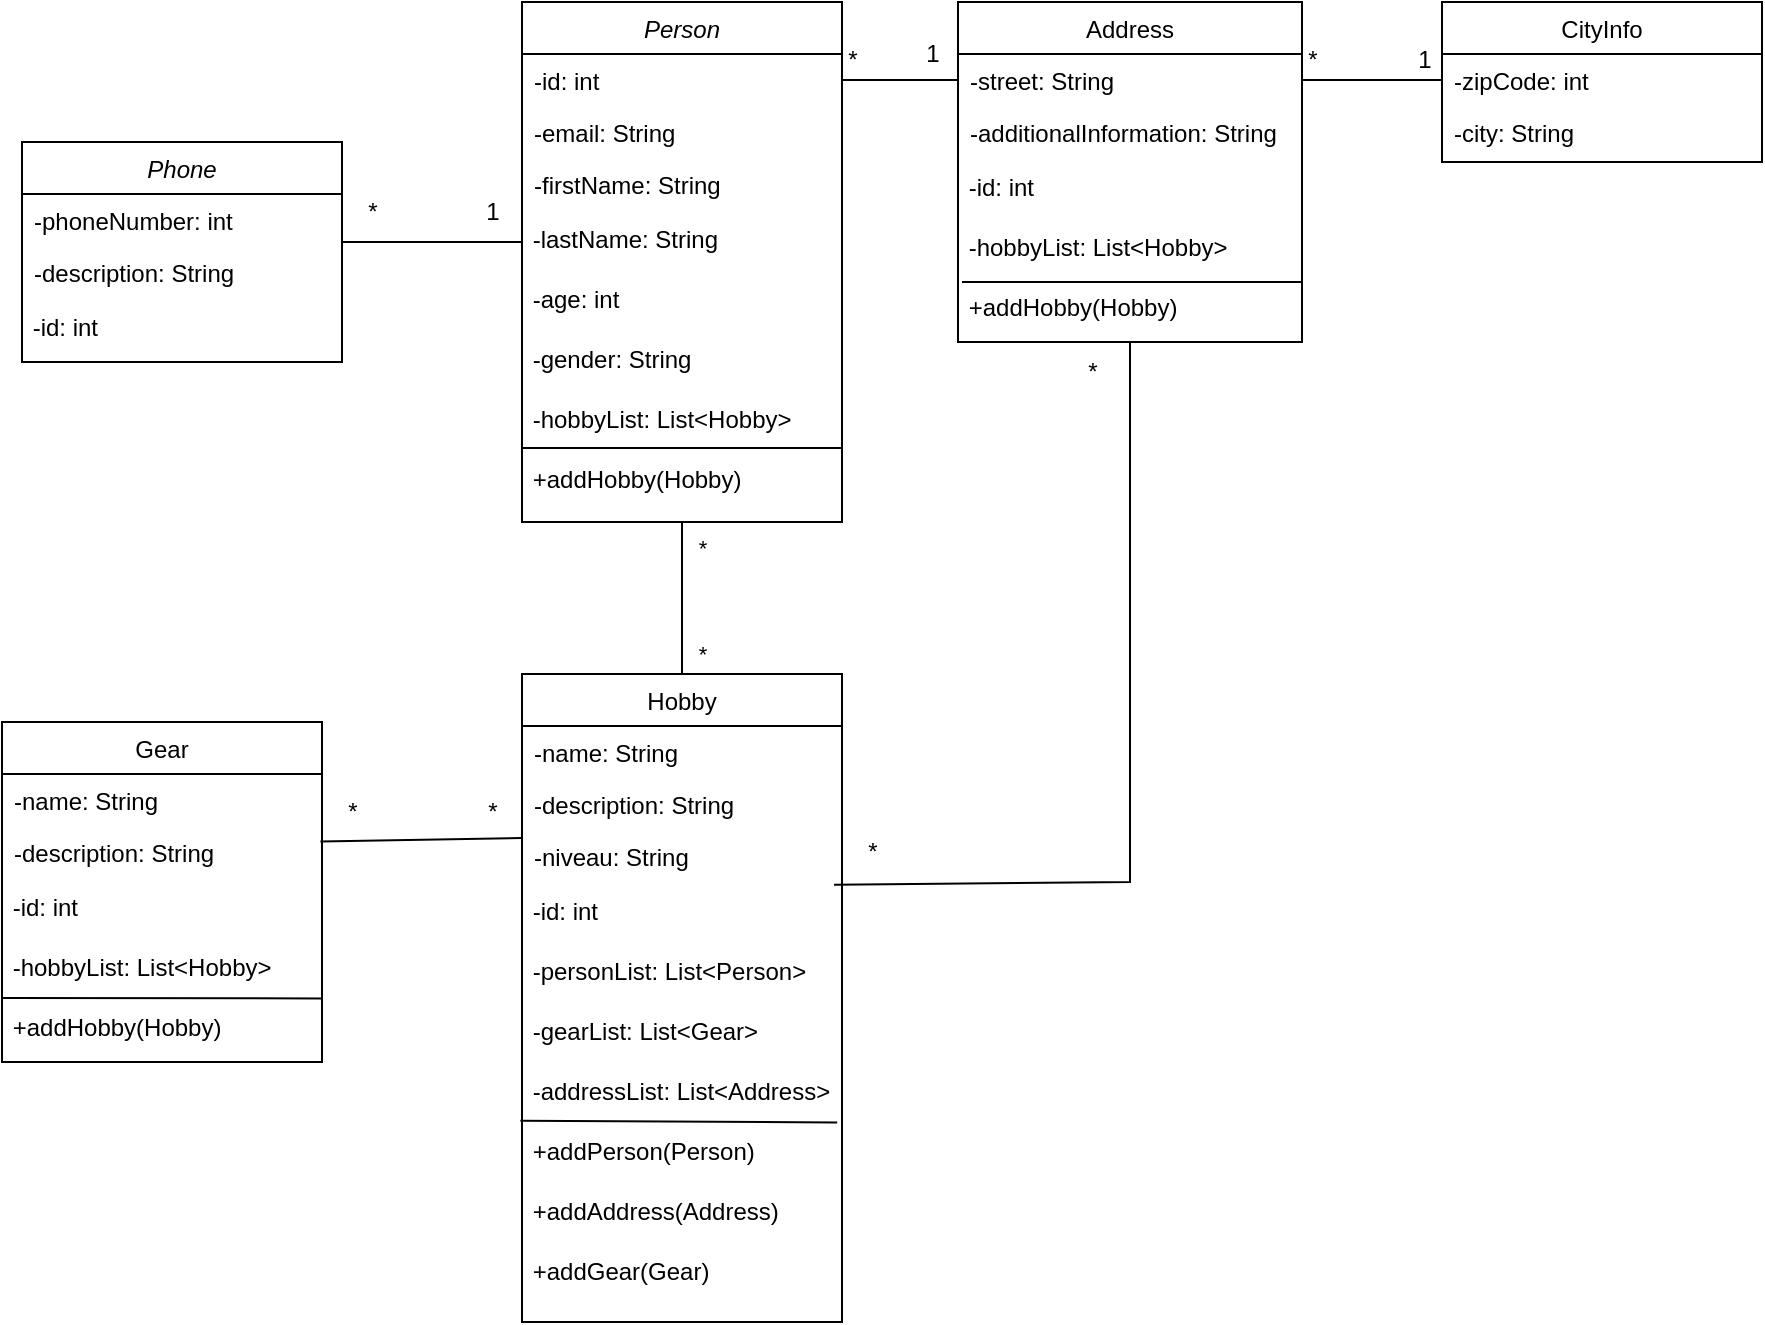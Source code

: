 <mxfile version="20.3.7" type="github">
  <diagram id="C5RBs43oDa-KdzZeNtuy" name="Page-1">
    <mxGraphModel dx="1038" dy="579" grid="1" gridSize="10" guides="1" tooltips="1" connect="1" arrows="1" fold="1" page="1" pageScale="1" pageWidth="827" pageHeight="1169" math="0" shadow="0">
      <root>
        <mxCell id="WIyWlLk6GJQsqaUBKTNV-0" />
        <mxCell id="WIyWlLk6GJQsqaUBKTNV-1" parent="WIyWlLk6GJQsqaUBKTNV-0" />
        <mxCell id="zkfFHV4jXpPFQw0GAbJ--0" value="Person" style="swimlane;fontStyle=2;align=center;verticalAlign=top;childLayout=stackLayout;horizontal=1;startSize=26;horizontalStack=0;resizeParent=1;resizeLast=0;collapsible=1;marginBottom=0;rounded=0;shadow=0;strokeWidth=1;strokeColor=default;swimlaneLine=1;fixDash=0;" parent="WIyWlLk6GJQsqaUBKTNV-1" vertex="1">
          <mxGeometry x="290" y="120" width="160" height="260" as="geometry">
            <mxRectangle x="230" y="140" width="160" height="26" as="alternateBounds" />
          </mxGeometry>
        </mxCell>
        <mxCell id="zkfFHV4jXpPFQw0GAbJ--1" value="-id: int" style="text;align=left;verticalAlign=top;spacingLeft=4;spacingRight=4;overflow=hidden;rotatable=0;points=[[0,0.5],[1,0.5]];portConstraint=eastwest;" parent="zkfFHV4jXpPFQw0GAbJ--0" vertex="1">
          <mxGeometry y="26" width="160" height="26" as="geometry" />
        </mxCell>
        <mxCell id="zkfFHV4jXpPFQw0GAbJ--2" value="-email: String" style="text;align=left;verticalAlign=top;spacingLeft=4;spacingRight=4;overflow=hidden;rotatable=0;points=[[0,0.5],[1,0.5]];portConstraint=eastwest;rounded=0;shadow=0;html=0;" parent="zkfFHV4jXpPFQw0GAbJ--0" vertex="1">
          <mxGeometry y="52" width="160" height="26" as="geometry" />
        </mxCell>
        <mxCell id="zkfFHV4jXpPFQw0GAbJ--3" value="-firstName: String" style="text;align=left;verticalAlign=top;spacingLeft=4;spacingRight=4;overflow=hidden;rotatable=0;points=[[0,0.5],[1,0.5]];portConstraint=eastwest;rounded=0;shadow=0;html=0;" parent="zkfFHV4jXpPFQw0GAbJ--0" vertex="1">
          <mxGeometry y="78" width="160" height="26" as="geometry" />
        </mxCell>
        <mxCell id="62KvGm4_gtjgzo9ksJAl-0" value="&amp;nbsp;-lastName: String" style="text;html=1;align=left;verticalAlign=middle;resizable=0;points=[];autosize=1;strokeColor=none;fillColor=none;" parent="zkfFHV4jXpPFQw0GAbJ--0" vertex="1">
          <mxGeometry y="104" width="160" height="30" as="geometry" />
        </mxCell>
        <mxCell id="izl3EK1avpqYizuEz5Gp-2" value="&amp;nbsp;-age: int" style="text;html=1;align=left;verticalAlign=middle;resizable=0;points=[];autosize=1;strokeColor=none;fillColor=none;" vertex="1" parent="zkfFHV4jXpPFQw0GAbJ--0">
          <mxGeometry y="134" width="160" height="30" as="geometry" />
        </mxCell>
        <mxCell id="izl3EK1avpqYizuEz5Gp-3" value="&amp;nbsp;-gender: String" style="text;html=1;align=left;verticalAlign=middle;resizable=0;points=[];autosize=1;strokeColor=none;fillColor=none;" vertex="1" parent="zkfFHV4jXpPFQw0GAbJ--0">
          <mxGeometry y="164" width="160" height="30" as="geometry" />
        </mxCell>
        <mxCell id="izl3EK1avpqYizuEz5Gp-29" value="&amp;nbsp;-hobbyList: List&amp;lt;Hobby&amp;gt;" style="text;html=1;align=left;verticalAlign=middle;resizable=0;points=[];autosize=1;strokeColor=none;fillColor=none;" vertex="1" parent="zkfFHV4jXpPFQw0GAbJ--0">
          <mxGeometry y="194" width="160" height="30" as="geometry" />
        </mxCell>
        <mxCell id="izl3EK1avpqYizuEz5Gp-31" value="&amp;nbsp;+addHobby(Hobby)" style="text;html=1;align=left;verticalAlign=middle;resizable=0;points=[];autosize=1;strokeColor=none;fillColor=none;" vertex="1" parent="zkfFHV4jXpPFQw0GAbJ--0">
          <mxGeometry y="224" width="160" height="30" as="geometry" />
        </mxCell>
        <mxCell id="zkfFHV4jXpPFQw0GAbJ--17" value="Address" style="swimlane;fontStyle=0;align=center;verticalAlign=top;childLayout=stackLayout;horizontal=1;startSize=26;horizontalStack=0;resizeParent=1;resizeLast=0;collapsible=1;marginBottom=0;rounded=0;shadow=0;strokeWidth=1;" parent="WIyWlLk6GJQsqaUBKTNV-1" vertex="1">
          <mxGeometry x="508" y="120" width="172" height="170" as="geometry">
            <mxRectangle x="550" y="140" width="160" height="26" as="alternateBounds" />
          </mxGeometry>
        </mxCell>
        <mxCell id="zkfFHV4jXpPFQw0GAbJ--18" value="-street: String" style="text;align=left;verticalAlign=top;spacingLeft=4;spacingRight=4;overflow=hidden;rotatable=0;points=[[0,0.5],[1,0.5]];portConstraint=eastwest;" parent="zkfFHV4jXpPFQw0GAbJ--17" vertex="1">
          <mxGeometry y="26" width="172" height="26" as="geometry" />
        </mxCell>
        <mxCell id="zkfFHV4jXpPFQw0GAbJ--19" value="-additionalInformation: String" style="text;align=left;verticalAlign=top;spacingLeft=4;spacingRight=4;overflow=hidden;rotatable=0;points=[[0,0.5],[1,0.5]];portConstraint=eastwest;rounded=0;shadow=0;html=0;" parent="zkfFHV4jXpPFQw0GAbJ--17" vertex="1">
          <mxGeometry y="52" width="172" height="26" as="geometry" />
        </mxCell>
        <mxCell id="izl3EK1avpqYizuEz5Gp-33" value="&amp;nbsp;-id: int" style="text;html=1;align=left;verticalAlign=middle;resizable=0;points=[];autosize=1;strokeColor=none;fillColor=none;" vertex="1" parent="zkfFHV4jXpPFQw0GAbJ--17">
          <mxGeometry y="78" width="172" height="30" as="geometry" />
        </mxCell>
        <mxCell id="izl3EK1avpqYizuEz5Gp-52" value="&amp;nbsp;-hobbyList: List&amp;lt;Hobby&amp;gt;" style="text;html=1;align=left;verticalAlign=middle;resizable=0;points=[];autosize=1;strokeColor=none;fillColor=none;" vertex="1" parent="zkfFHV4jXpPFQw0GAbJ--17">
          <mxGeometry y="108" width="172" height="30" as="geometry" />
        </mxCell>
        <mxCell id="izl3EK1avpqYizuEz5Gp-54" value="&amp;nbsp;+addHobby(Hobby)" style="text;html=1;align=left;verticalAlign=middle;resizable=0;points=[];autosize=1;strokeColor=none;fillColor=none;" vertex="1" parent="zkfFHV4jXpPFQw0GAbJ--17">
          <mxGeometry y="138" width="172" height="30" as="geometry" />
        </mxCell>
        <mxCell id="62KvGm4_gtjgzo9ksJAl-3" value="Phone" style="swimlane;fontStyle=2;align=center;verticalAlign=top;childLayout=stackLayout;horizontal=1;startSize=26;horizontalStack=0;resizeParent=1;resizeLast=0;collapsible=1;marginBottom=0;rounded=0;shadow=0;strokeWidth=1;" parent="WIyWlLk6GJQsqaUBKTNV-1" vertex="1">
          <mxGeometry x="40" y="190" width="160" height="110" as="geometry">
            <mxRectangle x="230" y="140" width="160" height="26" as="alternateBounds" />
          </mxGeometry>
        </mxCell>
        <mxCell id="62KvGm4_gtjgzo9ksJAl-4" value="-phoneNumber: int" style="text;align=left;verticalAlign=top;spacingLeft=4;spacingRight=4;overflow=hidden;rotatable=0;points=[[0,0.5],[1,0.5]];portConstraint=eastwest;" parent="62KvGm4_gtjgzo9ksJAl-3" vertex="1">
          <mxGeometry y="26" width="160" height="26" as="geometry" />
        </mxCell>
        <mxCell id="62KvGm4_gtjgzo9ksJAl-5" value="-description: String" style="text;align=left;verticalAlign=top;spacingLeft=4;spacingRight=4;overflow=hidden;rotatable=0;points=[[0,0.5],[1,0.5]];portConstraint=eastwest;rounded=0;shadow=0;html=0;" parent="62KvGm4_gtjgzo9ksJAl-3" vertex="1">
          <mxGeometry y="52" width="160" height="26" as="geometry" />
        </mxCell>
        <mxCell id="izl3EK1avpqYizuEz5Gp-19" value="&amp;nbsp;-id: int" style="text;html=1;align=left;verticalAlign=middle;resizable=0;points=[];autosize=1;strokeColor=none;fillColor=none;" vertex="1" parent="62KvGm4_gtjgzo9ksJAl-3">
          <mxGeometry y="78" width="160" height="30" as="geometry" />
        </mxCell>
        <mxCell id="62KvGm4_gtjgzo9ksJAl-8" value="CityInfo" style="swimlane;fontStyle=0;align=center;verticalAlign=top;childLayout=stackLayout;horizontal=1;startSize=26;horizontalStack=0;resizeParent=1;resizeLast=0;collapsible=1;marginBottom=0;rounded=0;shadow=0;strokeWidth=1;" parent="WIyWlLk6GJQsqaUBKTNV-1" vertex="1">
          <mxGeometry x="750" y="120" width="160" height="80" as="geometry">
            <mxRectangle x="550" y="140" width="160" height="26" as="alternateBounds" />
          </mxGeometry>
        </mxCell>
        <mxCell id="62KvGm4_gtjgzo9ksJAl-9" value="-zipCode: int" style="text;align=left;verticalAlign=top;spacingLeft=4;spacingRight=4;overflow=hidden;rotatable=0;points=[[0,0.5],[1,0.5]];portConstraint=eastwest;" parent="62KvGm4_gtjgzo9ksJAl-8" vertex="1">
          <mxGeometry y="26" width="160" height="26" as="geometry" />
        </mxCell>
        <mxCell id="62KvGm4_gtjgzo9ksJAl-10" value="-city: String" style="text;align=left;verticalAlign=top;spacingLeft=4;spacingRight=4;overflow=hidden;rotatable=0;points=[[0,0.5],[1,0.5]];portConstraint=eastwest;rounded=0;shadow=0;html=0;" parent="62KvGm4_gtjgzo9ksJAl-8" vertex="1">
          <mxGeometry y="52" width="160" height="26" as="geometry" />
        </mxCell>
        <mxCell id="62KvGm4_gtjgzo9ksJAl-11" value="Hobby" style="swimlane;fontStyle=0;align=center;verticalAlign=top;childLayout=stackLayout;horizontal=1;startSize=26;horizontalStack=0;resizeParent=1;resizeLast=0;collapsible=1;marginBottom=0;rounded=0;shadow=0;strokeWidth=1;" parent="WIyWlLk6GJQsqaUBKTNV-1" vertex="1">
          <mxGeometry x="290" y="456" width="160" height="324" as="geometry">
            <mxRectangle x="550" y="140" width="160" height="26" as="alternateBounds" />
          </mxGeometry>
        </mxCell>
        <mxCell id="62KvGm4_gtjgzo9ksJAl-12" value="-name: String" style="text;align=left;verticalAlign=top;spacingLeft=4;spacingRight=4;overflow=hidden;rotatable=0;points=[[0,0.5],[1,0.5]];portConstraint=eastwest;" parent="62KvGm4_gtjgzo9ksJAl-11" vertex="1">
          <mxGeometry y="26" width="160" height="26" as="geometry" />
        </mxCell>
        <mxCell id="62KvGm4_gtjgzo9ksJAl-13" value="-description: String" style="text;align=left;verticalAlign=top;spacingLeft=4;spacingRight=4;overflow=hidden;rotatable=0;points=[[0,0.5],[1,0.5]];portConstraint=eastwest;rounded=0;shadow=0;html=0;" parent="62KvGm4_gtjgzo9ksJAl-11" vertex="1">
          <mxGeometry y="52" width="160" height="26" as="geometry" />
        </mxCell>
        <mxCell id="62KvGm4_gtjgzo9ksJAl-45" value="-niveau: String" style="text;align=left;verticalAlign=top;spacingLeft=4;spacingRight=4;overflow=hidden;rotatable=0;points=[[0,0.5],[1,0.5]];portConstraint=eastwest;rounded=0;shadow=0;html=0;" parent="62KvGm4_gtjgzo9ksJAl-11" vertex="1">
          <mxGeometry y="78" width="160" height="26" as="geometry" />
        </mxCell>
        <mxCell id="izl3EK1avpqYizuEz5Gp-17" value="&amp;nbsp;-id: int" style="text;html=1;align=left;verticalAlign=middle;resizable=0;points=[];autosize=1;strokeColor=none;fillColor=none;horizontal=1;" vertex="1" parent="62KvGm4_gtjgzo9ksJAl-11">
          <mxGeometry y="104" width="160" height="30" as="geometry" />
        </mxCell>
        <mxCell id="izl3EK1avpqYizuEz5Gp-25" value="&amp;nbsp;-personList: List&amp;lt;Person&amp;gt;" style="text;html=1;align=left;verticalAlign=middle;resizable=0;points=[];autosize=1;strokeColor=none;fillColor=none;" vertex="1" parent="62KvGm4_gtjgzo9ksJAl-11">
          <mxGeometry y="134" width="160" height="30" as="geometry" />
        </mxCell>
        <mxCell id="izl3EK1avpqYizuEz5Gp-56" value="&amp;nbsp;-gearList: List&amp;lt;Gear&amp;gt;" style="text;html=1;align=left;verticalAlign=middle;resizable=0;points=[];autosize=1;strokeColor=none;fillColor=none;" vertex="1" parent="62KvGm4_gtjgzo9ksJAl-11">
          <mxGeometry y="164" width="160" height="30" as="geometry" />
        </mxCell>
        <mxCell id="izl3EK1avpqYizuEz5Gp-49" value="&amp;nbsp;-addressList: List&amp;lt;Address&amp;gt;" style="text;html=1;align=left;verticalAlign=middle;resizable=0;points=[];autosize=1;strokeColor=none;fillColor=none;" vertex="1" parent="62KvGm4_gtjgzo9ksJAl-11">
          <mxGeometry y="194" width="160" height="30" as="geometry" />
        </mxCell>
        <mxCell id="izl3EK1avpqYizuEz5Gp-48" value="&amp;nbsp;+addPerson(Person)" style="text;html=1;align=left;verticalAlign=middle;resizable=0;points=[];autosize=1;strokeColor=none;fillColor=none;" vertex="1" parent="62KvGm4_gtjgzo9ksJAl-11">
          <mxGeometry y="224" width="160" height="30" as="geometry" />
        </mxCell>
        <mxCell id="izl3EK1avpqYizuEz5Gp-51" value="&amp;nbsp;+addAddress(Address)" style="text;html=1;align=left;verticalAlign=middle;resizable=0;points=[];autosize=1;strokeColor=none;fillColor=none;" vertex="1" parent="62KvGm4_gtjgzo9ksJAl-11">
          <mxGeometry y="254" width="160" height="30" as="geometry" />
        </mxCell>
        <mxCell id="izl3EK1avpqYizuEz5Gp-50" value="" style="endArrow=none;html=1;rounded=0;exitX=-0.005;exitY=-0.02;exitDx=0;exitDy=0;exitPerimeter=0;entryX=0.985;entryY=0.007;entryDx=0;entryDy=0;entryPerimeter=0;" edge="1" parent="62KvGm4_gtjgzo9ksJAl-11" source="izl3EK1avpqYizuEz5Gp-48" target="izl3EK1avpqYizuEz5Gp-48">
          <mxGeometry width="50" height="50" relative="1" as="geometry">
            <mxPoint x="50" y="214" as="sourcePoint" />
            <mxPoint x="160" y="194" as="targetPoint" />
          </mxGeometry>
        </mxCell>
        <mxCell id="izl3EK1avpqYizuEz5Gp-58" value="&amp;nbsp;+addGear(Gear)" style="text;html=1;align=left;verticalAlign=middle;resizable=0;points=[];autosize=1;strokeColor=none;fillColor=none;" vertex="1" parent="62KvGm4_gtjgzo9ksJAl-11">
          <mxGeometry y="284" width="160" height="30" as="geometry" />
        </mxCell>
        <mxCell id="62KvGm4_gtjgzo9ksJAl-14" value="" style="endArrow=none;html=1;rounded=0;entryX=0;entryY=0.5;entryDx=0;entryDy=0;exitX=1;exitY=0.5;exitDx=0;exitDy=0;" parent="WIyWlLk6GJQsqaUBKTNV-1" source="zkfFHV4jXpPFQw0GAbJ--1" target="zkfFHV4jXpPFQw0GAbJ--18" edge="1">
          <mxGeometry width="50" height="50" relative="1" as="geometry">
            <mxPoint x="390" y="320" as="sourcePoint" />
            <mxPoint x="440" y="270" as="targetPoint" />
          </mxGeometry>
        </mxCell>
        <mxCell id="62KvGm4_gtjgzo9ksJAl-20" value="" style="endArrow=none;html=1;rounded=0;entryX=0;entryY=0.5;entryDx=0;entryDy=0;exitX=1;exitY=0.5;exitDx=0;exitDy=0;" parent="WIyWlLk6GJQsqaUBKTNV-1" source="zkfFHV4jXpPFQw0GAbJ--18" target="62KvGm4_gtjgzo9ksJAl-9" edge="1">
          <mxGeometry width="50" height="50" relative="1" as="geometry">
            <mxPoint x="520" y="350" as="sourcePoint" />
            <mxPoint x="570" y="300" as="targetPoint" />
            <Array as="points">
              <mxPoint x="690" y="159" />
            </Array>
          </mxGeometry>
        </mxCell>
        <mxCell id="62KvGm4_gtjgzo9ksJAl-21" value="*" style="endArrow=none;html=1;rounded=0;exitX=0.5;exitY=0;exitDx=0;exitDy=0;entryX=0.5;entryY=1;entryDx=0;entryDy=0;" parent="WIyWlLk6GJQsqaUBKTNV-1" source="62KvGm4_gtjgzo9ksJAl-11" target="zkfFHV4jXpPFQw0GAbJ--0" edge="1">
          <mxGeometry x="-0.722" y="-10" width="50" height="50" relative="1" as="geometry">
            <mxPoint x="390" y="320" as="sourcePoint" />
            <mxPoint x="370" y="270" as="targetPoint" />
            <mxPoint as="offset" />
          </mxGeometry>
        </mxCell>
        <mxCell id="62KvGm4_gtjgzo9ksJAl-22" value="*" style="edgeLabel;html=1;align=center;verticalAlign=middle;resizable=0;points=[];" parent="62KvGm4_gtjgzo9ksJAl-21" vertex="1" connectable="0">
          <mxGeometry x="0.372" y="1" relative="1" as="geometry">
            <mxPoint x="11" y="-11" as="offset" />
          </mxGeometry>
        </mxCell>
        <mxCell id="62KvGm4_gtjgzo9ksJAl-24" value="" style="endArrow=none;html=1;rounded=0;" parent="WIyWlLk6GJQsqaUBKTNV-1" edge="1">
          <mxGeometry width="50" height="50" relative="1" as="geometry">
            <mxPoint x="290" y="240" as="sourcePoint" />
            <mxPoint x="200" y="240" as="targetPoint" />
            <Array as="points">
              <mxPoint x="240" y="240" />
            </Array>
          </mxGeometry>
        </mxCell>
        <mxCell id="62KvGm4_gtjgzo9ksJAl-25" value="*" style="text;html=1;align=center;verticalAlign=middle;resizable=0;points=[];autosize=1;strokeColor=none;fillColor=none;" parent="WIyWlLk6GJQsqaUBKTNV-1" vertex="1">
          <mxGeometry x="200" y="210" width="30" height="30" as="geometry" />
        </mxCell>
        <mxCell id="62KvGm4_gtjgzo9ksJAl-26" value="1" style="text;html=1;align=center;verticalAlign=middle;resizable=0;points=[];autosize=1;strokeColor=none;fillColor=none;" parent="WIyWlLk6GJQsqaUBKTNV-1" vertex="1">
          <mxGeometry x="260" y="210" width="30" height="30" as="geometry" />
        </mxCell>
        <mxCell id="62KvGm4_gtjgzo9ksJAl-27" value="1" style="text;html=1;align=center;verticalAlign=middle;resizable=0;points=[];autosize=1;strokeColor=none;fillColor=none;" parent="WIyWlLk6GJQsqaUBKTNV-1" vertex="1">
          <mxGeometry x="480" y="131" width="30" height="30" as="geometry" />
        </mxCell>
        <mxCell id="62KvGm4_gtjgzo9ksJAl-28" value="*" style="text;html=1;align=center;verticalAlign=middle;resizable=0;points=[];autosize=1;strokeColor=none;fillColor=none;" parent="WIyWlLk6GJQsqaUBKTNV-1" vertex="1">
          <mxGeometry x="440" y="134" width="30" height="30" as="geometry" />
        </mxCell>
        <mxCell id="62KvGm4_gtjgzo9ksJAl-29" value="1" style="text;html=1;align=center;verticalAlign=middle;resizable=0;points=[];autosize=1;strokeColor=none;fillColor=none;" parent="WIyWlLk6GJQsqaUBKTNV-1" vertex="1">
          <mxGeometry x="726" y="134" width="30" height="30" as="geometry" />
        </mxCell>
        <mxCell id="62KvGm4_gtjgzo9ksJAl-30" value="*" style="text;html=1;align=center;verticalAlign=middle;resizable=0;points=[];autosize=1;strokeColor=none;fillColor=none;" parent="WIyWlLk6GJQsqaUBKTNV-1" vertex="1">
          <mxGeometry x="670" y="134" width="30" height="30" as="geometry" />
        </mxCell>
        <mxCell id="62KvGm4_gtjgzo9ksJAl-35" value="" style="endArrow=none;html=1;rounded=0;exitX=-0.133;exitY=1.047;exitDx=0;exitDy=0;exitPerimeter=0;" parent="WIyWlLk6GJQsqaUBKTNV-1" source="izl3EK1avpqYizuEz5Gp-22" target="zkfFHV4jXpPFQw0GAbJ--17" edge="1">
          <mxGeometry width="50" height="50" relative="1" as="geometry">
            <mxPoint x="540" y="400" as="sourcePoint" />
            <mxPoint x="440" y="270" as="targetPoint" />
            <Array as="points">
              <mxPoint x="594" y="560" />
            </Array>
          </mxGeometry>
        </mxCell>
        <mxCell id="62KvGm4_gtjgzo9ksJAl-36" value="*" style="text;html=1;align=center;verticalAlign=middle;resizable=0;points=[];autosize=1;strokeColor=none;fillColor=none;" parent="WIyWlLk6GJQsqaUBKTNV-1" vertex="1">
          <mxGeometry x="560" y="290" width="30" height="30" as="geometry" />
        </mxCell>
        <mxCell id="62KvGm4_gtjgzo9ksJAl-41" value="Gear" style="swimlane;fontStyle=0;align=center;verticalAlign=top;childLayout=stackLayout;horizontal=1;startSize=26;horizontalStack=0;resizeParent=1;resizeLast=0;collapsible=1;marginBottom=0;rounded=0;shadow=0;strokeWidth=1;" parent="WIyWlLk6GJQsqaUBKTNV-1" vertex="1">
          <mxGeometry x="30" y="480" width="160" height="170" as="geometry">
            <mxRectangle x="550" y="140" width="160" height="26" as="alternateBounds" />
          </mxGeometry>
        </mxCell>
        <mxCell id="62KvGm4_gtjgzo9ksJAl-42" value="-name: String" style="text;align=left;verticalAlign=top;spacingLeft=4;spacingRight=4;overflow=hidden;rotatable=0;points=[[0,0.5],[1,0.5]];portConstraint=eastwest;" parent="62KvGm4_gtjgzo9ksJAl-41" vertex="1">
          <mxGeometry y="26" width="160" height="26" as="geometry" />
        </mxCell>
        <mxCell id="62KvGm4_gtjgzo9ksJAl-43" value="-description: String" style="text;align=left;verticalAlign=top;spacingLeft=4;spacingRight=4;overflow=hidden;rotatable=0;points=[[0,0.5],[1,0.5]];portConstraint=eastwest;rounded=0;shadow=0;html=0;" parent="62KvGm4_gtjgzo9ksJAl-41" vertex="1">
          <mxGeometry y="52" width="160" height="26" as="geometry" />
        </mxCell>
        <mxCell id="izl3EK1avpqYizuEz5Gp-18" value="&amp;nbsp;-id: int" style="text;html=1;align=left;verticalAlign=middle;resizable=0;points=[];autosize=1;strokeColor=none;fillColor=none;" vertex="1" parent="62KvGm4_gtjgzo9ksJAl-41">
          <mxGeometry y="78" width="160" height="30" as="geometry" />
        </mxCell>
        <mxCell id="izl3EK1avpqYizuEz5Gp-60" value="&amp;nbsp;-hobbyList: List&amp;lt;Hobby&amp;gt;" style="text;html=1;align=left;verticalAlign=middle;resizable=0;points=[];autosize=1;strokeColor=none;fillColor=none;" vertex="1" parent="62KvGm4_gtjgzo9ksJAl-41">
          <mxGeometry y="108" width="160" height="30" as="geometry" />
        </mxCell>
        <mxCell id="izl3EK1avpqYizuEz5Gp-62" value="&amp;nbsp;+addHobby(Hobby)" style="text;html=1;align=left;verticalAlign=middle;resizable=0;points=[];autosize=1;strokeColor=none;fillColor=none;" vertex="1" parent="62KvGm4_gtjgzo9ksJAl-41">
          <mxGeometry y="138" width="160" height="30" as="geometry" />
        </mxCell>
        <mxCell id="izl3EK1avpqYizuEz5Gp-63" value="" style="endArrow=none;html=1;rounded=0;exitX=1;exitY=0.007;exitDx=0;exitDy=0;exitPerimeter=0;" edge="1" parent="62KvGm4_gtjgzo9ksJAl-41" source="izl3EK1avpqYizuEz5Gp-62">
          <mxGeometry width="50" height="50" relative="1" as="geometry">
            <mxPoint x="390" y="190" as="sourcePoint" />
            <mxPoint y="138" as="targetPoint" />
          </mxGeometry>
        </mxCell>
        <mxCell id="62KvGm4_gtjgzo9ksJAl-44" value="" style="endArrow=none;html=1;rounded=0;entryX=0;entryY=0.231;entryDx=0;entryDy=0;entryPerimeter=0;exitX=-0.027;exitY=0.993;exitDx=0;exitDy=0;exitPerimeter=0;" parent="WIyWlLk6GJQsqaUBKTNV-1" source="izl3EK1avpqYizuEz5Gp-32" edge="1">
          <mxGeometry width="50" height="50" relative="1" as="geometry">
            <mxPoint x="228.41" y="511.41" as="sourcePoint" />
            <mxPoint x="290" y="538.006" as="targetPoint" />
          </mxGeometry>
        </mxCell>
        <mxCell id="62KvGm4_gtjgzo9ksJAl-47" value="*" style="text;html=1;align=center;verticalAlign=middle;resizable=0;points=[];autosize=1;strokeColor=none;fillColor=none;" parent="WIyWlLk6GJQsqaUBKTNV-1" vertex="1">
          <mxGeometry x="260" y="510" width="30" height="30" as="geometry" />
        </mxCell>
        <mxCell id="izl3EK1avpqYizuEz5Gp-22" value="*" style="text;html=1;align=center;verticalAlign=middle;resizable=0;points=[];autosize=1;strokeColor=none;fillColor=none;" vertex="1" parent="WIyWlLk6GJQsqaUBKTNV-1">
          <mxGeometry x="450" y="530" width="30" height="30" as="geometry" />
        </mxCell>
        <mxCell id="izl3EK1avpqYizuEz5Gp-30" value="" style="endArrow=none;html=1;rounded=0;" edge="1" parent="WIyWlLk6GJQsqaUBKTNV-1">
          <mxGeometry width="50" height="50" relative="1" as="geometry">
            <mxPoint x="290" y="343" as="sourcePoint" />
            <mxPoint x="450" y="343" as="targetPoint" />
          </mxGeometry>
        </mxCell>
        <mxCell id="izl3EK1avpqYizuEz5Gp-32" value="*" style="text;html=1;align=center;verticalAlign=middle;resizable=0;points=[];autosize=1;strokeColor=none;fillColor=none;" vertex="1" parent="WIyWlLk6GJQsqaUBKTNV-1">
          <mxGeometry x="190" y="510" width="30" height="30" as="geometry" />
        </mxCell>
        <mxCell id="izl3EK1avpqYizuEz5Gp-55" value="" style="endArrow=none;html=1;rounded=0;" edge="1" parent="WIyWlLk6GJQsqaUBKTNV-1">
          <mxGeometry width="50" height="50" relative="1" as="geometry">
            <mxPoint x="510" y="260" as="sourcePoint" />
            <mxPoint x="680" y="260" as="targetPoint" />
          </mxGeometry>
        </mxCell>
      </root>
    </mxGraphModel>
  </diagram>
</mxfile>
